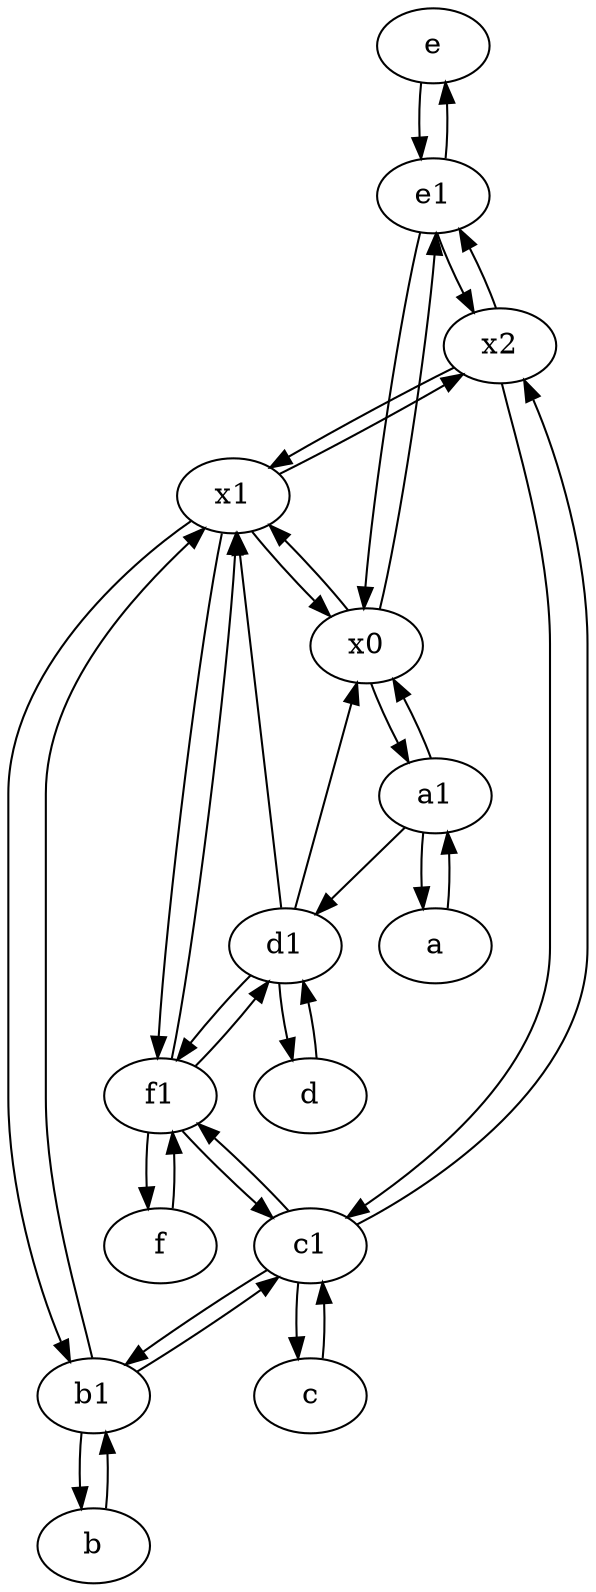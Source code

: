 digraph  {
	e [pos="30,50!"];
	d1 [pos="25,30!"];
	x0;
	f1;
	a [pos="40,10!"];
	f [pos="15,45!"];
	e1 [pos="25,45!"];
	d [pos="20,30!"];
	a1 [pos="40,15!"];
	x2;
	c1 [pos="30,15!"];
	b1 [pos="45,20!"];
	b [pos="50,20!"];
	c [pos="20,10!"];
	x1;
	x2 -> x1;
	f1 -> c1;
	e1 -> e;
	x1 -> f1;
	d1 -> x0;
	a1 -> x0;
	f -> f1;
	x1 -> b1;
	f1 -> x1;
	f1 -> f;
	c -> c1;
	d1 -> d;
	b -> b1;
	c1 -> f1;
	e -> e1;
	x2 -> c1;
	b1 -> c1;
	b1 -> b;
	c1 -> c;
	a1 -> d1;
	d1 -> x1;
	c1 -> b1;
	x0 -> a1;
	x0 -> x1;
	c1 -> x2;
	a1 -> a;
	x1 -> x0;
	d1 -> f1;
	x0 -> e1;
	x1 -> x2;
	e1 -> x0;
	e1 -> x2;
	d -> d1;
	b1 -> x1;
	x2 -> e1;
	f1 -> d1;
	a -> a1;

	}